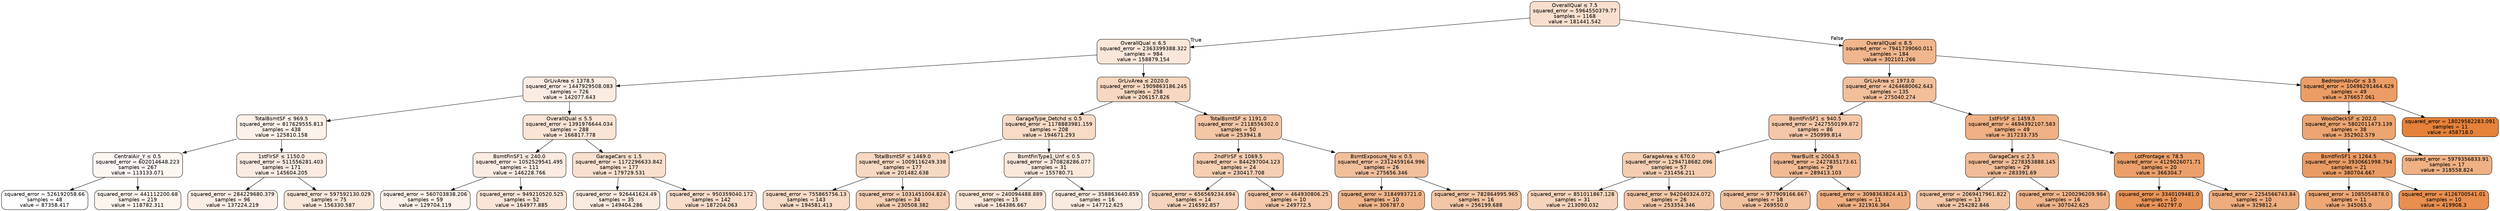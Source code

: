 digraph Tree {
node [shape=box, style="filled, rounded", color="black", fontname="helvetica"] ;
edge [fontname="helvetica"] ;
0 [label=<OverallQual &le; 7.5<br/>squared_error = 5964550379.77<br/>samples = 1168<br/>value = 181441.542>, fillcolor="#f8dfcd"] ;
1 [label=<OverallQual &le; 6.5<br/>squared_error = 2363399388.322<br/>samples = 984<br/>value = 158879.154>, fillcolor="#fae7d9"] ;
0 -> 1 [labeldistance=2.5, labelangle=45, headlabel="True"] ;
2 [label=<GrLivArea &le; 1378.5<br/>squared_error = 1447929508.083<br/>samples = 726<br/>value = 142077.643>, fillcolor="#fbece2"] ;
1 -> 2 ;
3 [label=<TotalBsmtSF &le; 969.5<br/>squared_error = 817629555.813<br/>samples = 438<br/>value = 125810.158>, fillcolor="#fcf2ea"] ;
2 -> 3 ;
4 [label=<CentralAir_Y &le; 0.5<br/>squared_error = 602014648.223<br/>samples = 267<br/>value = 113133.071>, fillcolor="#fdf6f1"] ;
3 -> 4 ;
5 [label=<squared_error = 526192058.66<br/>samples = 48<br/>value = 87358.417>, fillcolor="#ffffff"] ;
4 -> 5 ;
6 [label=<squared_error = 441112200.68<br/>samples = 219<br/>value = 118782.311>, fillcolor="#fdf4ee"] ;
4 -> 6 ;
7 [label=<1stFlrSF &le; 1150.0<br/>squared_error = 511556281.403<br/>samples = 171<br/>value = 145604.205>, fillcolor="#fbebe0"] ;
3 -> 7 ;
8 [label=<squared_error = 284229680.379<br/>samples = 96<br/>value = 137224.219>, fillcolor="#fceee4"] ;
7 -> 8 ;
9 [label=<squared_error = 597592130.029<br/>samples = 75<br/>value = 156330.587>, fillcolor="#fae8da"] ;
7 -> 9 ;
10 [label=<OverallQual &le; 5.5<br/>squared_error = 1391976644.034<br/>samples = 288<br/>value = 166817.778>, fillcolor="#f9e4d5"] ;
2 -> 10 ;
11 [label=<BsmtFinSF1 &le; 240.0<br/>squared_error = 1052529541.495<br/>samples = 111<br/>value = 146228.766>, fillcolor="#fbebe0"] ;
10 -> 11 ;
12 [label=<squared_error = 560703838.206<br/>samples = 59<br/>value = 129704.119>, fillcolor="#fcf1e8"] ;
11 -> 12 ;
13 [label=<squared_error = 949210520.525<br/>samples = 52<br/>value = 164977.885>, fillcolor="#fae5d6"] ;
11 -> 13 ;
14 [label=<GarageCars &le; 1.5<br/>squared_error = 1172296633.842<br/>samples = 177<br/>value = 179729.531>, fillcolor="#f9e0ce"] ;
10 -> 14 ;
15 [label=<squared_error = 926441624.49<br/>samples = 35<br/>value = 149404.286>, fillcolor="#fbeade"] ;
14 -> 15 ;
16 [label=<squared_error = 950359040.172<br/>samples = 142<br/>value = 187204.063>, fillcolor="#f8ddca"] ;
14 -> 16 ;
17 [label=<GrLivArea &le; 2020.0<br/>squared_error = 1909863186.245<br/>samples = 258<br/>value = 206157.826>, fillcolor="#f7d7c0"] ;
1 -> 17 ;
18 [label=<GarageType_Detchd &le; 0.5<br/>squared_error = 1178883981.159<br/>samples = 208<br/>value = 194671.293>, fillcolor="#f7dbc6"] ;
17 -> 18 ;
19 [label=<TotalBsmtSF &le; 1469.0<br/>squared_error = 1009116249.338<br/>samples = 177<br/>value = 201482.638>, fillcolor="#f7d8c2"] ;
18 -> 19 ;
20 [label=<squared_error = 755865756.13<br/>samples = 143<br/>value = 194581.413>, fillcolor="#f7dbc6"] ;
19 -> 20 ;
21 [label=<squared_error = 1031451004.824<br/>samples = 34<br/>value = 230508.382>, fillcolor="#f5ceb3"] ;
19 -> 21 ;
22 [label=<BsmtFinType1_Unf &le; 0.5<br/>squared_error = 370828286.077<br/>samples = 31<br/>value = 155780.71>, fillcolor="#fae8db"] ;
18 -> 22 ;
23 [label=<squared_error = 240094488.889<br/>samples = 15<br/>value = 164386.667>, fillcolor="#fae5d6"] ;
22 -> 23 ;
24 [label=<squared_error = 358863640.859<br/>samples = 16<br/>value = 147712.625>, fillcolor="#fbebdf"] ;
22 -> 24 ;
25 [label=<TotalBsmtSF &le; 1191.0<br/>squared_error = 2118556302.0<br/>samples = 50<br/>value = 253941.8>, fillcolor="#f3c6a6"] ;
17 -> 25 ;
26 [label=<2ndFlrSF &le; 1069.5<br/>squared_error = 844297004.123<br/>samples = 24<br/>value = 230417.708>, fillcolor="#f5ceb3"] ;
25 -> 26 ;
27 [label=<squared_error = 656569234.694<br/>samples = 14<br/>value = 216592.857>, fillcolor="#f6d3ba"] ;
26 -> 27 ;
28 [label=<squared_error = 464930806.25<br/>samples = 10<br/>value = 249772.5>, fillcolor="#f4c8a8"] ;
26 -> 28 ;
29 [label=<BsmtExposure_No &le; 0.5<br/>squared_error = 2312459164.996<br/>samples = 26<br/>value = 275656.346>, fillcolor="#f2bf9b"] ;
25 -> 29 ;
30 [label=<squared_error = 3184993721.0<br/>samples = 10<br/>value = 306787.0>, fillcolor="#f0b58a"] ;
29 -> 30 ;
31 [label=<squared_error = 782864995.965<br/>samples = 16<br/>value = 256199.688>, fillcolor="#f3c6a5"] ;
29 -> 31 ;
32 [label=<OverallQual &le; 8.5<br/>squared_error = 7941739060.011<br/>samples = 184<br/>value = 302101.266>, fillcolor="#f0b68d"] ;
0 -> 32 [labeldistance=2.5, labelangle=-45, headlabel="False"] ;
33 [label=<GrLivArea &le; 1973.0<br/>squared_error = 4264680062.643<br/>samples = 135<br/>value = 275040.274>, fillcolor="#f2bf9b"] ;
32 -> 33 ;
34 [label=<BsmtFinSF1 &le; 940.5<br/>squared_error = 2427550199.872<br/>samples = 86<br/>value = 250999.814>, fillcolor="#f4c7a8"] ;
33 -> 34 ;
35 [label=<GarageArea &le; 670.0<br/>squared_error = 1294718682.096<br/>samples = 57<br/>value = 231456.211>, fillcolor="#f5ceb2"] ;
34 -> 35 ;
36 [label=<squared_error = 851011867.128<br/>samples = 31<br/>value = 213090.032>, fillcolor="#f6d4bc"] ;
35 -> 36 ;
37 [label=<squared_error = 942040324.072<br/>samples = 26<br/>value = 253354.346>, fillcolor="#f3c7a6"] ;
35 -> 37 ;
38 [label=<YearBuilt &le; 2004.5<br/>squared_error = 2427835173.61<br/>samples = 29<br/>value = 289413.103>, fillcolor="#f1ba93"] ;
34 -> 38 ;
39 [label=<squared_error = 977909166.667<br/>samples = 18<br/>value = 269550.0>, fillcolor="#f2c19e"] ;
38 -> 39 ;
40 [label=<squared_error = 3098363824.413<br/>samples = 11<br/>value = 321916.364>, fillcolor="#efaf82"] ;
38 -> 40 ;
41 [label=<1stFlrSF &le; 1459.5<br/>squared_error = 4694392107.583<br/>samples = 49<br/>value = 317233.735>, fillcolor="#efb184"] ;
33 -> 41 ;
42 [label=<GarageCars &le; 2.5<br/>squared_error = 2278353888.145<br/>samples = 29<br/>value = 283391.69>, fillcolor="#f1bc96"] ;
41 -> 42 ;
43 [label=<squared_error = 2069417961.822<br/>samples = 13<br/>value = 254282.846>, fillcolor="#f3c6a6"] ;
42 -> 43 ;
44 [label=<squared_error = 1200296209.984<br/>samples = 16<br/>value = 307042.625>, fillcolor="#f0b48a"] ;
42 -> 44 ;
45 [label=<LotFrontage &le; 78.5<br/>squared_error = 4129026071.71<br/>samples = 20<br/>value = 366304.7>, fillcolor="#eba06a"] ;
41 -> 45 ;
46 [label=<squared_error = 3340109481.0<br/>samples = 10<br/>value = 402797.0>, fillcolor="#e99457"] ;
45 -> 46 ;
47 [label=<squared_error = 2254566743.84<br/>samples = 10<br/>value = 329812.4>, fillcolor="#eead7e"] ;
45 -> 47 ;
48 [label=<BedroomAbvGr &le; 3.5<br/>squared_error = 10496291464.629<br/>samples = 49<br/>value = 376657.061>, fillcolor="#eb9d65"] ;
32 -> 48 ;
49 [label=<WoodDeckSF &le; 202.0<br/>squared_error = 5802011473.139<br/>samples = 38<br/>value = 352902.579>, fillcolor="#eca571"] ;
48 -> 49 ;
50 [label=<BsmtFinSF1 &le; 1264.5<br/>squared_error = 3930661998.794<br/>samples = 21<br/>value = 380704.667>, fillcolor="#ea9b63"] ;
49 -> 50 ;
51 [label=<squared_error = 1085054878.0<br/>samples = 11<br/>value = 345065.0>, fillcolor="#eda876"] ;
50 -> 51 ;
52 [label=<squared_error = 4126700541.01<br/>samples = 10<br/>value = 419908.3>, fillcolor="#e88e4e"] ;
50 -> 52 ;
53 [label=<squared_error = 5979356833.91<br/>samples = 17<br/>value = 318558.824>, fillcolor="#efb184"] ;
49 -> 53 ;
54 [label=<squared_error = 18029582283.091<br/>samples = 11<br/>value = 458718.0>, fillcolor="#e58139"] ;
48 -> 54 ;
}
